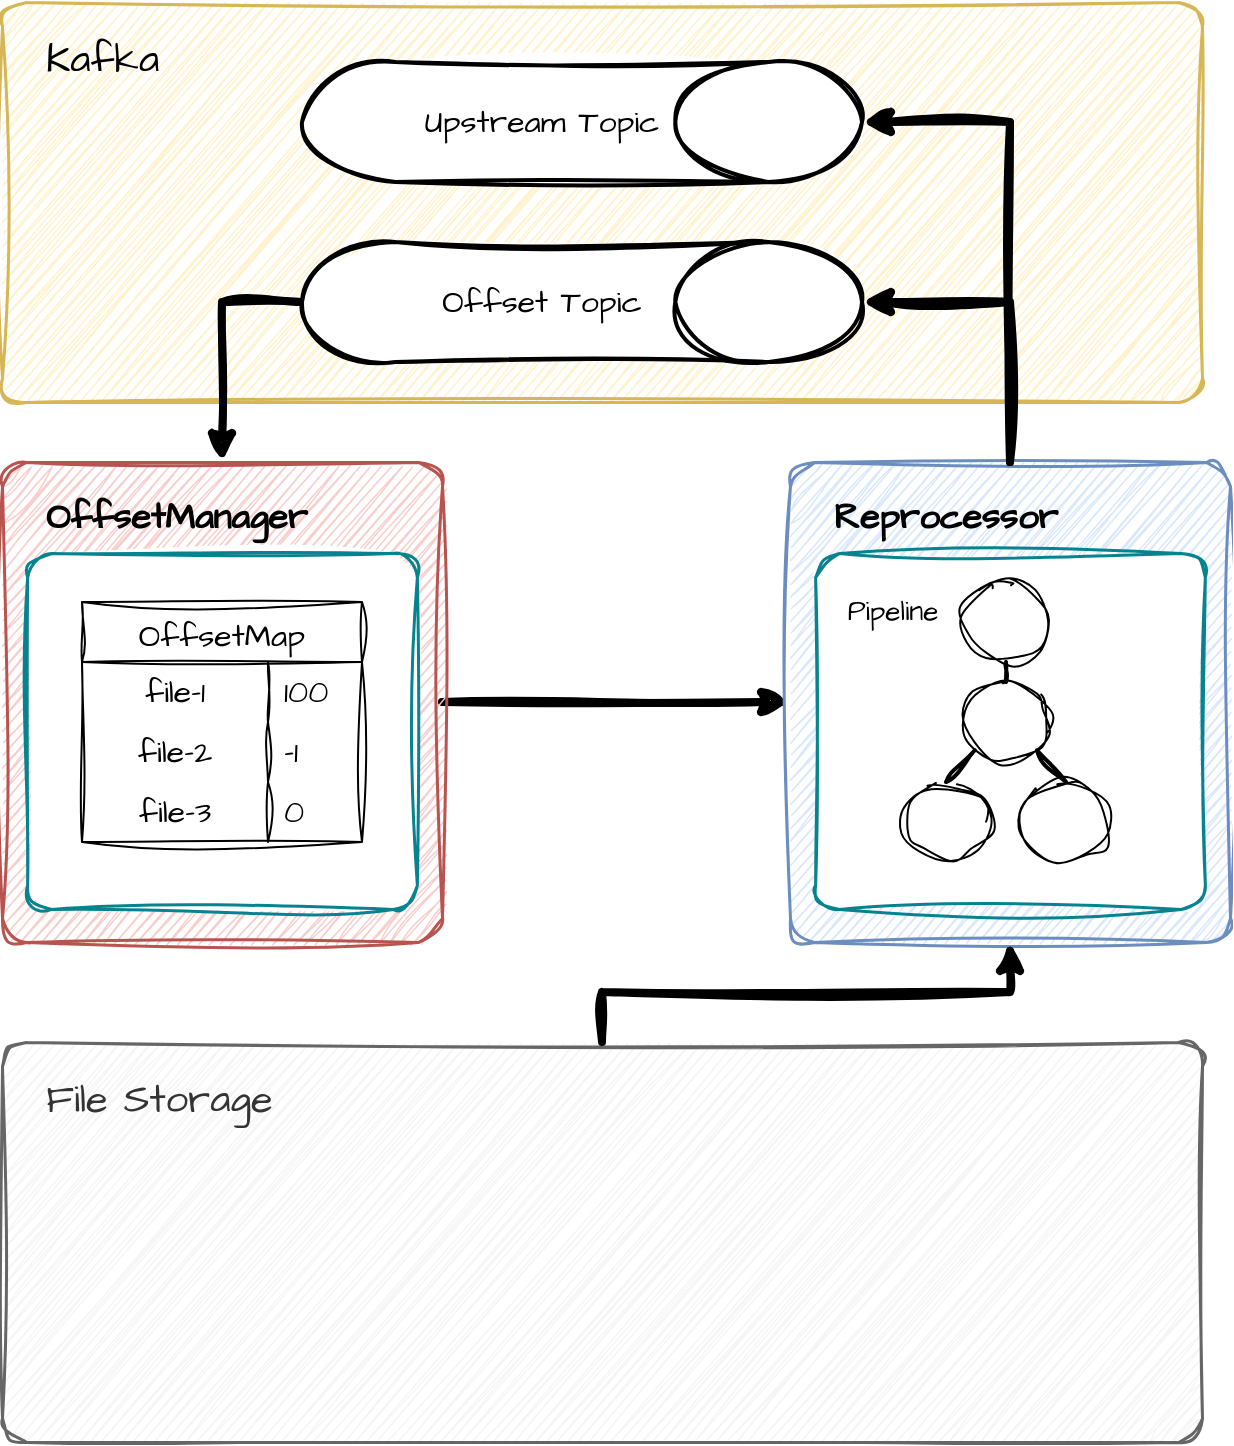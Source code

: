 <mxfile version="26.0.9" pages="5">
  <diagram name="Architecture" id="kq0j_Lefxn60xgU4jNix">
    <mxGraphModel dx="2074" dy="1208" grid="1" gridSize="10" guides="1" tooltips="1" connect="1" arrows="1" fold="1" page="1" pageScale="1" pageWidth="827" pageHeight="1169" math="0" shadow="0">
      <root>
        <mxCell id="KNyQbIaJBrP30gAhAcAL-0" />
        <mxCell id="KNyQbIaJBrP30gAhAcAL-1" parent="KNyQbIaJBrP30gAhAcAL-0" />
        <mxCell id="wxqP8cZICfD2D72dRVtY-3" style="rounded=0;sketch=1;hachureGap=4;jiggle=2;curveFitting=1;orthogonalLoop=1;jettySize=auto;html=1;entryX=0;entryY=0.5;entryDx=0;entryDy=0;fontFamily=Architects Daughter;fontSource=https%3A%2F%2Ffonts.googleapis.com%2Fcss%3Ffamily%3DArchitects%2BDaughter;strokeWidth=4;exitX=1;exitY=0.5;exitDx=0;exitDy=0;" parent="KNyQbIaJBrP30gAhAcAL-1" source="nq-h1lEaWhY9Cy4sx3JM-2" target="nq-h1lEaWhY9Cy4sx3JM-4" edge="1">
          <mxGeometry relative="1" as="geometry">
            <mxPoint x="310" y="420" as="sourcePoint" />
          </mxGeometry>
        </mxCell>
        <mxCell id="nq-h1lEaWhY9Cy4sx3JM-2" value="&lt;font style=&quot;font-size: 18px;&quot;&gt;OffsetManager&lt;/font&gt;" style="rounded=1;whiteSpace=wrap;html=1;strokeColor=#b85450;fillColor=#f8cecc;arcSize=24;absoluteArcSize=1;imageWidth=64;imageHeight=64;strokeWidth=1.5;verticalAlign=top;align=left;fontSize=16;fontStyle=1;spacingTop=10;spacingLeft=20;sketch=1;hachureGap=4;jiggle=2;curveFitting=1;fontFamily=Architects Daughter;fontSource=https%3A%2F%2Ffonts.googleapis.com%2Fcss%3Ffamily%3DArchitects%2BDaughter;" parent="KNyQbIaJBrP30gAhAcAL-1" vertex="1">
          <mxGeometry x="30" y="310" width="220" height="240" as="geometry" />
        </mxCell>
        <mxCell id="nq-h1lEaWhY9Cy4sx3JM-3" value="" style="rounded=1;whiteSpace=wrap;html=1;strokeColor=#07838F;fillColor=#ffffff;arcSize=24;absoluteArcSize=1;imageWidth=64;imageHeight=64;strokeWidth=1.5;part=1;sketch=1;hachureGap=4;jiggle=2;curveFitting=1;fontFamily=Architects Daughter;fontSource=https%3A%2F%2Ffonts.googleapis.com%2Fcss%3Ffamily%3DArchitects%2BDaughter;" parent="nq-h1lEaWhY9Cy4sx3JM-2" vertex="1">
          <mxGeometry x="12.571" y="45.517" width="194.857" height="177.931" as="geometry" />
        </mxCell>
        <mxCell id="pVoPXvnEKHCVItvDHUDO-35" value="OffsetMap" style="shape=table;startSize=30;container=1;collapsible=0;childLayout=tableLayout;fixedRows=1;rowLines=0;fontStyle=0;strokeColor=default;fontSize=16;sketch=1;hachureGap=4;jiggle=2;curveFitting=1;fontFamily=Architects Daughter;fontSource=https%3A%2F%2Ffonts.googleapis.com%2Fcss%3Ffamily%3DArchitects%2BDaughter;fontColor=default;labelBackgroundColor=default;" parent="nq-h1lEaWhY9Cy4sx3JM-2" vertex="1">
          <mxGeometry x="40" y="70" width="140" height="120" as="geometry" />
        </mxCell>
        <mxCell id="pVoPXvnEKHCVItvDHUDO-36" value="" style="shape=tableRow;horizontal=0;startSize=0;swimlaneHead=0;swimlaneBody=0;top=0;left=0;bottom=0;right=0;collapsible=0;dropTarget=0;fillColor=none;points=[[0,0.5],[1,0.5]];portConstraint=eastwest;strokeColor=inherit;fontSize=16;sketch=1;hachureGap=4;jiggle=2;curveFitting=1;fontFamily=Architects Daughter;fontSource=https%3A%2F%2Ffonts.googleapis.com%2Fcss%3Ffamily%3DArchitects%2BDaughter;fontColor=default;labelBackgroundColor=default;" parent="pVoPXvnEKHCVItvDHUDO-35" vertex="1">
          <mxGeometry y="30" width="140" height="30" as="geometry" />
        </mxCell>
        <mxCell id="pVoPXvnEKHCVItvDHUDO-37" value="file-1" style="shape=partialRectangle;html=1;whiteSpace=wrap;connectable=0;fillColor=none;top=0;left=0;bottom=0;right=0;overflow=hidden;pointerEvents=1;strokeColor=inherit;fontSize=16;sketch=1;hachureGap=4;jiggle=2;curveFitting=1;fontFamily=Architects Daughter;fontSource=https%3A%2F%2Ffonts.googleapis.com%2Fcss%3Ffamily%3DArchitects%2BDaughter;fontColor=default;labelBackgroundColor=default;" parent="pVoPXvnEKHCVItvDHUDO-36" vertex="1">
          <mxGeometry width="93" height="30" as="geometry">
            <mxRectangle width="93" height="30" as="alternateBounds" />
          </mxGeometry>
        </mxCell>
        <mxCell id="pVoPXvnEKHCVItvDHUDO-38" value="100" style="shape=partialRectangle;html=1;whiteSpace=wrap;connectable=0;fillColor=none;top=0;left=0;bottom=0;right=0;align=left;spacingLeft=6;overflow=hidden;strokeColor=inherit;fontSize=16;sketch=1;hachureGap=4;jiggle=2;curveFitting=1;fontFamily=Architects Daughter;fontSource=https%3A%2F%2Ffonts.googleapis.com%2Fcss%3Ffamily%3DArchitects%2BDaughter;fontColor=default;labelBackgroundColor=default;" parent="pVoPXvnEKHCVItvDHUDO-36" vertex="1">
          <mxGeometry x="93" width="47" height="30" as="geometry">
            <mxRectangle width="47" height="30" as="alternateBounds" />
          </mxGeometry>
        </mxCell>
        <mxCell id="pVoPXvnEKHCVItvDHUDO-39" value="" style="shape=tableRow;horizontal=0;startSize=0;swimlaneHead=0;swimlaneBody=0;top=0;left=0;bottom=0;right=0;collapsible=0;dropTarget=0;fillColor=none;points=[[0,0.5],[1,0.5]];portConstraint=eastwest;strokeColor=inherit;fontSize=16;sketch=1;hachureGap=4;jiggle=2;curveFitting=1;fontFamily=Architects Daughter;fontSource=https%3A%2F%2Ffonts.googleapis.com%2Fcss%3Ffamily%3DArchitects%2BDaughter;fontColor=default;labelBackgroundColor=default;" parent="pVoPXvnEKHCVItvDHUDO-35" vertex="1">
          <mxGeometry y="60" width="140" height="30" as="geometry" />
        </mxCell>
        <mxCell id="pVoPXvnEKHCVItvDHUDO-40" value="file-2" style="shape=partialRectangle;html=1;whiteSpace=wrap;connectable=0;fillColor=none;top=0;left=0;bottom=0;right=0;overflow=hidden;strokeColor=inherit;fontSize=16;sketch=1;hachureGap=4;jiggle=2;curveFitting=1;fontFamily=Architects Daughter;fontSource=https%3A%2F%2Ffonts.googleapis.com%2Fcss%3Ffamily%3DArchitects%2BDaughter;fontColor=default;labelBackgroundColor=default;" parent="pVoPXvnEKHCVItvDHUDO-39" vertex="1">
          <mxGeometry width="93" height="30" as="geometry">
            <mxRectangle width="93" height="30" as="alternateBounds" />
          </mxGeometry>
        </mxCell>
        <mxCell id="pVoPXvnEKHCVItvDHUDO-41" value="-1" style="shape=partialRectangle;html=1;whiteSpace=wrap;connectable=0;fillColor=none;top=0;left=0;bottom=0;right=0;align=left;spacingLeft=6;overflow=hidden;strokeColor=inherit;fontSize=16;sketch=1;hachureGap=4;jiggle=2;curveFitting=1;fontFamily=Architects Daughter;fontSource=https%3A%2F%2Ffonts.googleapis.com%2Fcss%3Ffamily%3DArchitects%2BDaughter;fontColor=default;labelBackgroundColor=default;" parent="pVoPXvnEKHCVItvDHUDO-39" vertex="1">
          <mxGeometry x="93" width="47" height="30" as="geometry">
            <mxRectangle width="47" height="30" as="alternateBounds" />
          </mxGeometry>
        </mxCell>
        <mxCell id="pVoPXvnEKHCVItvDHUDO-42" value="" style="shape=tableRow;horizontal=0;startSize=0;swimlaneHead=0;swimlaneBody=0;top=0;left=0;bottom=0;right=0;collapsible=0;dropTarget=0;fillColor=none;points=[[0,0.5],[1,0.5]];portConstraint=eastwest;strokeColor=inherit;fontSize=16;sketch=1;hachureGap=4;jiggle=2;curveFitting=1;fontFamily=Architects Daughter;fontSource=https%3A%2F%2Ffonts.googleapis.com%2Fcss%3Ffamily%3DArchitects%2BDaughter;fontColor=default;labelBackgroundColor=default;" parent="pVoPXvnEKHCVItvDHUDO-35" vertex="1">
          <mxGeometry y="90" width="140" height="30" as="geometry" />
        </mxCell>
        <mxCell id="pVoPXvnEKHCVItvDHUDO-43" value="file-3" style="shape=partialRectangle;html=1;whiteSpace=wrap;connectable=0;fillColor=none;top=0;left=0;bottom=0;right=0;overflow=hidden;strokeColor=inherit;fontSize=16;sketch=1;hachureGap=4;jiggle=2;curveFitting=1;fontFamily=Architects Daughter;fontSource=https%3A%2F%2Ffonts.googleapis.com%2Fcss%3Ffamily%3DArchitects%2BDaughter;fontColor=default;labelBackgroundColor=default;" parent="pVoPXvnEKHCVItvDHUDO-42" vertex="1">
          <mxGeometry width="93" height="30" as="geometry">
            <mxRectangle width="93" height="30" as="alternateBounds" />
          </mxGeometry>
        </mxCell>
        <mxCell id="pVoPXvnEKHCVItvDHUDO-44" value="0" style="shape=partialRectangle;html=1;whiteSpace=wrap;connectable=0;fillColor=none;top=0;left=0;bottom=0;right=0;align=left;spacingLeft=6;overflow=hidden;strokeColor=inherit;fontSize=16;sketch=1;hachureGap=4;jiggle=2;curveFitting=1;fontFamily=Architects Daughter;fontSource=https%3A%2F%2Ffonts.googleapis.com%2Fcss%3Ffamily%3DArchitects%2BDaughter;fontColor=default;labelBackgroundColor=default;" parent="pVoPXvnEKHCVItvDHUDO-42" vertex="1">
          <mxGeometry x="93" width="47" height="30" as="geometry">
            <mxRectangle width="47" height="30" as="alternateBounds" />
          </mxGeometry>
        </mxCell>
        <mxCell id="nq-h1lEaWhY9Cy4sx3JM-4" value="&lt;span style=&quot;font-size: 18px;&quot;&gt;Reprocessor&lt;/span&gt;" style="rounded=1;whiteSpace=wrap;html=1;strokeColor=#6c8ebf;fillColor=#dae8fc;arcSize=24;absoluteArcSize=1;imageWidth=64;imageHeight=64;strokeWidth=1.5;verticalAlign=top;align=left;fontSize=16;fontStyle=1;spacingTop=10;spacingLeft=20;sketch=1;hachureGap=4;jiggle=2;curveFitting=1;fontFamily=Architects Daughter;fontSource=https%3A%2F%2Ffonts.googleapis.com%2Fcss%3Ffamily%3DArchitects%2BDaughter;" parent="KNyQbIaJBrP30gAhAcAL-1" vertex="1">
          <mxGeometry x="424" y="310" width="220" height="240" as="geometry" />
        </mxCell>
        <mxCell id="nq-h1lEaWhY9Cy4sx3JM-5" value="" style="rounded=1;whiteSpace=wrap;html=1;strokeColor=#07838F;fillColor=#ffffff;arcSize=24;absoluteArcSize=1;imageWidth=64;imageHeight=64;strokeWidth=1.5;part=1;sketch=1;hachureGap=4;jiggle=2;curveFitting=1;fontFamily=Architects Daughter;fontSource=https%3A%2F%2Ffonts.googleapis.com%2Fcss%3Ffamily%3DArchitects%2BDaughter;" parent="nq-h1lEaWhY9Cy4sx3JM-4" vertex="1">
          <mxGeometry x="12.571" y="45.517" width="194.857" height="177.931" as="geometry" />
        </mxCell>
        <mxCell id="pVoPXvnEKHCVItvDHUDO-13" value="" style="ellipse;whiteSpace=wrap;html=1;sketch=1;hachureGap=4;jiggle=2;curveFitting=1;fontFamily=Architects Daughter;fontSource=https%3A%2F%2Ffonts.googleapis.com%2Fcss%3Ffamily%3DArchitects%2BDaughter;fontSize=11;fontColor=default;labelBackgroundColor=default;" parent="nq-h1lEaWhY9Cy4sx3JM-4" vertex="1">
          <mxGeometry x="86" y="60" width="44" height="40" as="geometry" />
        </mxCell>
        <mxCell id="pVoPXvnEKHCVItvDHUDO-14" value="" style="ellipse;whiteSpace=wrap;html=1;sketch=1;hachureGap=4;jiggle=2;curveFitting=1;fontFamily=Architects Daughter;fontSource=https%3A%2F%2Ffonts.googleapis.com%2Fcss%3Ffamily%3DArchitects%2BDaughter;fontSize=11;fontColor=default;labelBackgroundColor=default;" parent="nq-h1lEaWhY9Cy4sx3JM-4" vertex="1">
          <mxGeometry x="86" y="110" width="44" height="40" as="geometry" />
        </mxCell>
        <mxCell id="pVoPXvnEKHCVItvDHUDO-15" value="" style="ellipse;whiteSpace=wrap;html=1;sketch=1;hachureGap=4;jiggle=2;curveFitting=1;fontFamily=Architects Daughter;fontSource=https%3A%2F%2Ffonts.googleapis.com%2Fcss%3Ffamily%3DArchitects%2BDaughter;fontSize=11;fontColor=default;labelBackgroundColor=default;" parent="nq-h1lEaWhY9Cy4sx3JM-4" vertex="1">
          <mxGeometry x="56" y="160" width="44" height="40" as="geometry" />
        </mxCell>
        <mxCell id="pVoPXvnEKHCVItvDHUDO-16" value="" style="ellipse;whiteSpace=wrap;html=1;sketch=1;hachureGap=4;jiggle=2;curveFitting=1;fontFamily=Architects Daughter;fontSource=https%3A%2F%2Ffonts.googleapis.com%2Fcss%3Ffamily%3DArchitects%2BDaughter;fontSize=11;fontColor=default;labelBackgroundColor=default;" parent="nq-h1lEaWhY9Cy4sx3JM-4" vertex="1">
          <mxGeometry x="116" y="160" width="44" height="40" as="geometry" />
        </mxCell>
        <mxCell id="pVoPXvnEKHCVItvDHUDO-17" value="" style="endArrow=none;html=1;rounded=0;sketch=1;hachureGap=4;jiggle=2;curveFitting=1;strokeColor=default;strokeWidth=2;align=center;verticalAlign=middle;fontFamily=Architects Daughter;fontSource=https%3A%2F%2Ffonts.googleapis.com%2Fcss%3Ffamily%3DArchitects%2BDaughter;fontSize=11;fontColor=default;labelBackgroundColor=default;entryX=0.5;entryY=1;entryDx=0;entryDy=0;" parent="nq-h1lEaWhY9Cy4sx3JM-4" source="pVoPXvnEKHCVItvDHUDO-14" target="pVoPXvnEKHCVItvDHUDO-13" edge="1">
          <mxGeometry width="50" height="50" relative="1" as="geometry">
            <mxPoint x="-94" y="140" as="sourcePoint" />
            <mxPoint x="-44" y="90" as="targetPoint" />
          </mxGeometry>
        </mxCell>
        <mxCell id="pVoPXvnEKHCVItvDHUDO-18" value="" style="endArrow=none;html=1;rounded=0;sketch=1;hachureGap=4;jiggle=2;curveFitting=1;strokeColor=default;strokeWidth=2;align=center;verticalAlign=middle;fontFamily=Architects Daughter;fontSource=https%3A%2F%2Ffonts.googleapis.com%2Fcss%3Ffamily%3DArchitects%2BDaughter;fontSize=11;fontColor=default;labelBackgroundColor=default;entryX=0;entryY=1;entryDx=0;entryDy=0;exitX=0.5;exitY=0;exitDx=0;exitDy=0;" parent="nq-h1lEaWhY9Cy4sx3JM-4" source="pVoPXvnEKHCVItvDHUDO-15" target="pVoPXvnEKHCVItvDHUDO-14" edge="1">
          <mxGeometry width="50" height="50" relative="1" as="geometry">
            <mxPoint x="118" y="120" as="sourcePoint" />
            <mxPoint x="118" y="110" as="targetPoint" />
          </mxGeometry>
        </mxCell>
        <mxCell id="pVoPXvnEKHCVItvDHUDO-19" value="" style="endArrow=none;html=1;rounded=0;sketch=1;hachureGap=4;jiggle=2;curveFitting=1;strokeColor=default;strokeWidth=2;align=center;verticalAlign=middle;fontFamily=Architects Daughter;fontSource=https%3A%2F%2Ffonts.googleapis.com%2Fcss%3Ffamily%3DArchitects%2BDaughter;fontSize=11;fontColor=default;labelBackgroundColor=default;entryX=1;entryY=1;entryDx=0;entryDy=0;exitX=0.5;exitY=0;exitDx=0;exitDy=0;" parent="nq-h1lEaWhY9Cy4sx3JM-4" source="pVoPXvnEKHCVItvDHUDO-16" target="pVoPXvnEKHCVItvDHUDO-14" edge="1">
          <mxGeometry width="50" height="50" relative="1" as="geometry">
            <mxPoint x="104" y="176" as="sourcePoint" />
            <mxPoint x="118" y="160" as="targetPoint" />
          </mxGeometry>
        </mxCell>
        <mxCell id="pVoPXvnEKHCVItvDHUDO-20" value="&lt;font&gt;Pipeline&lt;/font&gt;" style="text;html=1;align=center;verticalAlign=middle;resizable=0;points=[];autosize=1;strokeColor=none;fillColor=none;fontFamily=Architects Daughter;fontSource=https%3A%2F%2Ffonts.googleapis.com%2Fcss%3Ffamily%3DArchitects%2BDaughter;fontSize=14;fontColor=default;labelBackgroundColor=default;" parent="nq-h1lEaWhY9Cy4sx3JM-4" vertex="1">
          <mxGeometry x="16" y="60" width="70" height="30" as="geometry" />
        </mxCell>
        <mxCell id="z72OD_9aJP0VABjKGj_u-0" value="&lt;span style=&quot;font-weight: normal;&quot;&gt;&lt;font style=&quot;font-size: 20px;&quot;&gt;Kafka&lt;/font&gt;&lt;/span&gt;" style="rounded=1;whiteSpace=wrap;html=1;strokeColor=#d6b656;fillColor=#fff2cc;arcSize=24;absoluteArcSize=1;imageWidth=64;imageHeight=64;strokeWidth=1.5;verticalAlign=top;align=left;fontSize=16;fontStyle=1;spacingTop=10;spacingLeft=20;sketch=1;hachureGap=4;jiggle=2;curveFitting=1;fontFamily=Architects Daughter;fontSource=https%3A%2F%2Ffonts.googleapis.com%2Fcss%3Ffamily%3DArchitects%2BDaughter;" parent="KNyQbIaJBrP30gAhAcAL-1" vertex="1">
          <mxGeometry x="30" y="80" width="600" height="200" as="geometry" />
        </mxCell>
        <mxCell id="wxqP8cZICfD2D72dRVtY-2" style="edgeStyle=orthogonalEdgeStyle;rounded=0;sketch=1;hachureGap=4;jiggle=2;curveFitting=1;orthogonalLoop=1;jettySize=auto;html=1;exitX=0.5;exitY=1;exitDx=0;exitDy=0;exitPerimeter=0;fontFamily=Architects Daughter;fontSource=https%3A%2F%2Ffonts.googleapis.com%2Fcss%3Ffamily%3DArchitects%2BDaughter;strokeWidth=4;" parent="KNyQbIaJBrP30gAhAcAL-1" source="wxqP8cZICfD2D72dRVtY-0" target="nq-h1lEaWhY9Cy4sx3JM-2" edge="1">
          <mxGeometry relative="1" as="geometry" />
        </mxCell>
        <mxCell id="wxqP8cZICfD2D72dRVtY-0" value="&lt;font style=&quot;font-size: 16px;&quot;&gt;Offset Topic&lt;/font&gt;" style="strokeWidth=2;html=1;shape=mxgraph.flowchart.database;whiteSpace=wrap;sketch=1;hachureGap=4;jiggle=2;curveFitting=1;fontFamily=Architects Daughter;fontSource=https%3A%2F%2Ffonts.googleapis.com%2Fcss%3Ffamily%3DArchitects%2BDaughter;rotation=90;horizontal=0;spacingRight=40;" parent="KNyQbIaJBrP30gAhAcAL-1" vertex="1">
          <mxGeometry x="290" y="90" width="60" height="280" as="geometry" />
        </mxCell>
        <mxCell id="wxqP8cZICfD2D72dRVtY-1" value="&lt;font style=&quot;font-size: 16px;&quot;&gt;Upstream Topic&lt;/font&gt;" style="strokeWidth=2;html=1;shape=mxgraph.flowchart.database;whiteSpace=wrap;sketch=1;hachureGap=4;jiggle=2;curveFitting=1;fontFamily=Architects Daughter;fontSource=https%3A%2F%2Ffonts.googleapis.com%2Fcss%3Ffamily%3DArchitects%2BDaughter;rotation=90;horizontal=0;spacingRight=40;" parent="KNyQbIaJBrP30gAhAcAL-1" vertex="1">
          <mxGeometry x="290" width="60" height="280" as="geometry" />
        </mxCell>
        <mxCell id="wxqP8cZICfD2D72dRVtY-6" style="edgeStyle=orthogonalEdgeStyle;shape=connector;rounded=0;sketch=1;hachureGap=4;jiggle=2;curveFitting=1;orthogonalLoop=1;jettySize=auto;html=1;entryX=0.5;entryY=0;entryDx=0;entryDy=0;entryPerimeter=0;strokeColor=default;strokeWidth=4;align=center;verticalAlign=middle;fontFamily=Architects Daughter;fontSource=https%3A%2F%2Ffonts.googleapis.com%2Fcss%3Ffamily%3DArchitects%2BDaughter;fontSize=11;fontColor=default;labelBackgroundColor=default;endArrow=classic;" parent="KNyQbIaJBrP30gAhAcAL-1" source="nq-h1lEaWhY9Cy4sx3JM-4" target="wxqP8cZICfD2D72dRVtY-0" edge="1">
          <mxGeometry relative="1" as="geometry" />
        </mxCell>
        <mxCell id="wxqP8cZICfD2D72dRVtY-7" style="edgeStyle=orthogonalEdgeStyle;shape=connector;rounded=0;sketch=1;hachureGap=4;jiggle=2;curveFitting=1;orthogonalLoop=1;jettySize=auto;html=1;exitX=0.5;exitY=0;exitDx=0;exitDy=0;entryX=0.5;entryY=0;entryDx=0;entryDy=0;entryPerimeter=0;strokeColor=default;strokeWidth=4;align=center;verticalAlign=middle;fontFamily=Architects Daughter;fontSource=https%3A%2F%2Ffonts.googleapis.com%2Fcss%3Ffamily%3DArchitects%2BDaughter;fontSize=11;fontColor=default;labelBackgroundColor=default;endArrow=classic;" parent="KNyQbIaJBrP30gAhAcAL-1" source="nq-h1lEaWhY9Cy4sx3JM-4" target="wxqP8cZICfD2D72dRVtY-1" edge="1">
          <mxGeometry relative="1" as="geometry" />
        </mxCell>
        <mxCell id="pVoPXvnEKHCVItvDHUDO-11" value="&lt;span style=&quot;font-weight: normal;&quot;&gt;&lt;font style=&quot;font-size: 20px;&quot;&gt;File Storage&lt;/font&gt;&lt;/span&gt;" style="rounded=1;whiteSpace=wrap;html=1;strokeColor=#666666;fillColor=#f5f5f5;arcSize=24;absoluteArcSize=1;imageWidth=64;imageHeight=64;strokeWidth=1.5;verticalAlign=top;align=left;fontSize=16;fontStyle=1;spacingTop=10;spacingLeft=20;sketch=1;hachureGap=4;jiggle=2;curveFitting=1;fontFamily=Architects Daughter;fontSource=https%3A%2F%2Ffonts.googleapis.com%2Fcss%3Ffamily%3DArchitects%2BDaughter;fontColor=#333333;" parent="KNyQbIaJBrP30gAhAcAL-1" vertex="1">
          <mxGeometry x="30" y="600" width="600" height="200" as="geometry" />
        </mxCell>
        <mxCell id="pVoPXvnEKHCVItvDHUDO-12" style="edgeStyle=orthogonalEdgeStyle;shape=connector;rounded=0;sketch=1;hachureGap=4;jiggle=2;curveFitting=1;orthogonalLoop=1;jettySize=auto;html=1;entryX=0.5;entryY=1;entryDx=0;entryDy=0;strokeColor=default;strokeWidth=4;align=center;verticalAlign=middle;fontFamily=Architects Daughter;fontSource=https%3A%2F%2Ffonts.googleapis.com%2Fcss%3Ffamily%3DArchitects%2BDaughter;fontSize=11;fontColor=default;labelBackgroundColor=default;endArrow=classic;" parent="KNyQbIaJBrP30gAhAcAL-1" source="pVoPXvnEKHCVItvDHUDO-11" target="nq-h1lEaWhY9Cy4sx3JM-4" edge="1">
          <mxGeometry relative="1" as="geometry" />
        </mxCell>
      </root>
    </mxGraphModel>
  </diagram>
  <diagram id="8mocVvNLEwjQlnSwzWSM" name="Pipeline">
    <mxGraphModel dx="1026" dy="747" grid="1" gridSize="10" guides="1" tooltips="1" connect="1" arrows="1" fold="1" page="1" pageScale="1" pageWidth="827" pageHeight="1169" math="0" shadow="0">
      <root>
        <mxCell id="0" />
        <mxCell id="1" parent="0" />
        <mxCell id="uWwTSG6ktfnMm2x9o51m-1" value="" style="rounded=0;whiteSpace=wrap;html=1;sketch=1;hachureGap=4;jiggle=2;curveFitting=1;fontFamily=Architects Daughter;fontSource=https%3A%2F%2Ffonts.googleapis.com%2Fcss%3Ffamily%3DArchitects%2BDaughter;fillColor=#dae8fc;strokeColor=#6c8ebf;" parent="1" vertex="1">
          <mxGeometry x="160" y="110" width="420" height="510" as="geometry" />
        </mxCell>
        <mxCell id="5OGZ8TOEZ4ISo7_Y0Ipv-5" style="rounded=0;sketch=1;hachureGap=4;jiggle=2;curveFitting=1;orthogonalLoop=1;jettySize=auto;html=1;exitX=0.5;exitY=1;exitDx=0;exitDy=0;fontFamily=Architects Daughter;fontSource=https%3A%2F%2Ffonts.googleapis.com%2Fcss%3Ffamily%3DArchitects%2BDaughter;entryX=0.5;entryY=0;entryDx=0;entryDy=0;" parent="1" source="5OGZ8TOEZ4ISo7_Y0Ipv-1" target="viBzZ-B53qdXmxcCXCbC-1" edge="1">
          <mxGeometry relative="1" as="geometry" />
        </mxCell>
        <mxCell id="5OGZ8TOEZ4ISo7_Y0Ipv-1" value="Reader" style="ellipse;whiteSpace=wrap;html=1;aspect=fixed;sketch=1;hachureGap=4;jiggle=2;curveFitting=1;fontFamily=Architects Daughter;fontSource=https%3A%2F%2Ffonts.googleapis.com%2Fcss%3Ffamily%3DArchitects%2BDaughter;" parent="1" vertex="1">
          <mxGeometry x="320" y="140" width="80" height="80" as="geometry" />
        </mxCell>
        <mxCell id="5OGZ8TOEZ4ISo7_Y0Ipv-6" style="edgeStyle=none;shape=connector;rounded=0;sketch=1;hachureGap=4;jiggle=2;curveFitting=1;orthogonalLoop=1;jettySize=auto;html=1;strokeColor=default;align=center;verticalAlign=middle;fontFamily=Architects Daughter;fontSource=https%3A%2F%2Ffonts.googleapis.com%2Fcss%3Ffamily%3DArchitects%2BDaughter;fontSize=11;fontColor=default;labelBackgroundColor=default;endArrow=classic;" parent="1" source="5OGZ8TOEZ4ISo7_Y0Ipv-2" target="5OGZ8TOEZ4ISo7_Y0Ipv-3" edge="1">
          <mxGeometry relative="1" as="geometry" />
        </mxCell>
        <mxCell id="5OGZ8TOEZ4ISo7_Y0Ipv-2" value="Processor" style="ellipse;whiteSpace=wrap;html=1;aspect=fixed;sketch=1;hachureGap=4;jiggle=2;curveFitting=1;fontFamily=Architects Daughter;fontSource=https%3A%2F%2Ffonts.googleapis.com%2Fcss%3Ffamily%3DArchitects%2BDaughter;" parent="1" vertex="1">
          <mxGeometry x="320" y="400" width="80" height="80" as="geometry" />
        </mxCell>
        <mxCell id="5OGZ8TOEZ4ISo7_Y0Ipv-7" style="edgeStyle=orthogonalEdgeStyle;shape=connector;rounded=0;sketch=1;hachureGap=4;jiggle=2;curveFitting=1;orthogonalLoop=1;jettySize=auto;html=1;exitX=0.5;exitY=1;exitDx=0;exitDy=0;entryX=0.592;entryY=-0.017;entryDx=0;entryDy=0;strokeColor=default;align=center;verticalAlign=middle;fontFamily=Architects Daughter;fontSource=https%3A%2F%2Ffonts.googleapis.com%2Fcss%3Ffamily%3DArchitects%2BDaughter;fontSize=11;fontColor=default;labelBackgroundColor=default;endArrow=classic;entryPerimeter=0;" parent="1" source="5OGZ8TOEZ4ISo7_Y0Ipv-3" target="7GpZUAwKVwqj07Rl_q-q-4" edge="1">
          <mxGeometry relative="1" as="geometry" />
        </mxCell>
        <mxCell id="5OGZ8TOEZ4ISo7_Y0Ipv-3" value="Processor" style="ellipse;whiteSpace=wrap;html=1;aspect=fixed;sketch=1;hachureGap=4;jiggle=2;curveFitting=1;fontFamily=Architects Daughter;fontSource=https%3A%2F%2Ffonts.googleapis.com%2Fcss%3Ffamily%3DArchitects%2BDaughter;" parent="1" vertex="1">
          <mxGeometry x="320" y="530" width="80" height="80" as="geometry" />
        </mxCell>
        <mxCell id="5OGZ8TOEZ4ISo7_Y0Ipv-4" value="Producer" style="ellipse;whiteSpace=wrap;html=1;aspect=fixed;sketch=1;hachureGap=4;jiggle=2;curveFitting=1;fontFamily=Architects Daughter;fontSource=https%3A%2F%2Ffonts.googleapis.com%2Fcss%3Ffamily%3DArchitects%2BDaughter;" parent="1" vertex="1">
          <mxGeometry x="375" y="670" width="80" height="80" as="geometry" />
        </mxCell>
        <mxCell id="5OGZ8TOEZ4ISo7_Y0Ipv-8" value="Chain Of Responsibility" style="text;html=1;align=center;verticalAlign=middle;resizable=0;points=[];autosize=1;strokeColor=none;fillColor=none;fontFamily=Architects Daughter;fontSource=https%3A%2F%2Ffonts.googleapis.com%2Fcss%3Ffamily%3DArchitects%2BDaughter;fontSize=11;fontColor=default;labelBackgroundColor=default;" parent="1" vertex="1">
          <mxGeometry x="180" y="490" width="140" height="30" as="geometry" />
        </mxCell>
        <mxCell id="5OGZ8TOEZ4ISo7_Y0Ipv-11" value="Log" style="shape=parallelogram;html=1;strokeWidth=2;perimeter=parallelogramPerimeter;whiteSpace=wrap;rounded=1;arcSize=12;size=0.23;sketch=1;hachureGap=4;jiggle=2;curveFitting=1;fontFamily=Architects Daughter;fontSource=https%3A%2F%2Ffonts.googleapis.com%2Fcss%3Ffamily%3DArchitects%2BDaughter;fontSize=11;fontColor=default;labelBackgroundColor=default;" parent="1" vertex="1">
          <mxGeometry x="325" y="490" width="70" height="20" as="geometry" />
        </mxCell>
        <mxCell id="5OGZ8TOEZ4ISo7_Y0Ipv-12" value="Log" style="shape=parallelogram;html=1;strokeWidth=2;perimeter=parallelogramPerimeter;whiteSpace=wrap;rounded=1;arcSize=12;size=0.23;sketch=1;hachureGap=4;jiggle=2;curveFitting=1;fontFamily=Architects Daughter;fontSource=https%3A%2F%2Ffonts.googleapis.com%2Fcss%3Ffamily%3DArchitects%2BDaughter;fontSize=11;fontColor=default;labelBackgroundColor=default;" parent="1" vertex="1">
          <mxGeometry x="260" y="640" width="70" height="20" as="geometry" />
        </mxCell>
        <mxCell id="5OGZ8TOEZ4ISo7_Y0Ipv-17" value="Kafka" style="strokeWidth=2;html=1;shape=mxgraph.flowchart.database;whiteSpace=wrap;sketch=1;hachureGap=4;jiggle=2;curveFitting=1;fontFamily=Architects Daughter;fontSource=https%3A%2F%2Ffonts.googleapis.com%2Fcss%3Ffamily%3DArchitects%2BDaughter;fontSize=11;fontColor=default;labelBackgroundColor=default;rotation=-90;textDirection=vertical-lr;" parent="1" vertex="1">
          <mxGeometry x="480" y="780" width="60" height="130" as="geometry" />
        </mxCell>
        <mxCell id="5OGZ8TOEZ4ISo7_Y0Ipv-18" style="edgeStyle=orthogonalEdgeStyle;shape=connector;rounded=0;sketch=1;hachureGap=4;jiggle=2;curveFitting=1;orthogonalLoop=1;jettySize=auto;html=1;exitX=0.454;exitY=1.013;exitDx=0;exitDy=0;entryX=0.5;entryY=0;entryDx=0;entryDy=0;strokeColor=default;align=center;verticalAlign=middle;fontFamily=Architects Daughter;fontSource=https%3A%2F%2Ffonts.googleapis.com%2Fcss%3Ffamily%3DArchitects%2BDaughter;fontSize=11;fontColor=default;labelBackgroundColor=default;endArrow=classic;exitPerimeter=0;entryPerimeter=0;curved=1;" parent="1" source="5OGZ8TOEZ4ISo7_Y0Ipv-4" target="5OGZ8TOEZ4ISo7_Y0Ipv-17" edge="1">
          <mxGeometry relative="1" as="geometry">
            <mxPoint x="425" y="620" as="sourcePoint" />
            <mxPoint x="425" y="680" as="targetPoint" />
          </mxGeometry>
        </mxCell>
        <mxCell id="7GpZUAwKVwqj07Rl_q-q-2" value="" style="group" parent="1" vertex="1" connectable="0">
          <mxGeometry x="363" y="770" width="90" height="40" as="geometry" />
        </mxCell>
        <mxCell id="5OGZ8TOEZ4ISo7_Y0Ipv-13" value="Log" style="shape=parallelogram;html=1;strokeWidth=2;perimeter=parallelogramPerimeter;whiteSpace=wrap;rounded=1;arcSize=12;size=0.23;sketch=1;hachureGap=4;jiggle=2;curveFitting=1;fontFamily=Architects Daughter;fontSource=https%3A%2F%2Ffonts.googleapis.com%2Fcss%3Ffamily%3DArchitects%2BDaughter;fontSize=11;fontColor=default;labelBackgroundColor=default;" parent="7GpZUAwKVwqj07Rl_q-q-2" vertex="1">
          <mxGeometry width="70" height="20" as="geometry" />
        </mxCell>
        <mxCell id="5OGZ8TOEZ4ISo7_Y0Ipv-14" value="Log" style="shape=parallelogram;html=1;strokeWidth=2;perimeter=parallelogramPerimeter;whiteSpace=wrap;rounded=1;arcSize=12;size=0.23;sketch=1;hachureGap=4;jiggle=2;curveFitting=1;fontFamily=Architects Daughter;fontSource=https%3A%2F%2Ffonts.googleapis.com%2Fcss%3Ffamily%3DArchitects%2BDaughter;fontSize=11;fontColor=default;labelBackgroundColor=default;" parent="7GpZUAwKVwqj07Rl_q-q-2" vertex="1">
          <mxGeometry x="10" y="10" width="70" height="20" as="geometry" />
        </mxCell>
        <mxCell id="5OGZ8TOEZ4ISo7_Y0Ipv-15" value="Log" style="shape=parallelogram;html=1;strokeWidth=2;perimeter=parallelogramPerimeter;whiteSpace=wrap;rounded=1;arcSize=12;size=0.23;sketch=1;hachureGap=4;jiggle=2;curveFitting=1;fontFamily=Architects Daughter;fontSource=https%3A%2F%2Ffonts.googleapis.com%2Fcss%3Ffamily%3DArchitects%2BDaughter;fontSize=11;fontColor=default;labelBackgroundColor=default;" parent="7GpZUAwKVwqj07Rl_q-q-2" vertex="1">
          <mxGeometry x="20" y="20" width="70" height="20" as="geometry" />
        </mxCell>
        <mxCell id="viBzZ-B53qdXmxcCXCbC-4" style="edgeStyle=orthogonalEdgeStyle;rounded=0;sketch=1;hachureGap=4;jiggle=2;curveFitting=1;orthogonalLoop=1;jettySize=auto;html=1;exitX=0.5;exitY=1;exitDx=0;exitDy=0;entryX=0.5;entryY=0;entryDx=0;entryDy=0;fontFamily=Architects Daughter;fontSource=https%3A%2F%2Ffonts.googleapis.com%2Fcss%3Ffamily%3DArchitects%2BDaughter;" parent="1" source="viBzZ-B53qdXmxcCXCbC-1" target="5OGZ8TOEZ4ISo7_Y0Ipv-2" edge="1">
          <mxGeometry relative="1" as="geometry" />
        </mxCell>
        <mxCell id="viBzZ-B53qdXmxcCXCbC-1" value="LogFactory" style="ellipse;whiteSpace=wrap;html=1;aspect=fixed;sketch=1;hachureGap=4;jiggle=2;curveFitting=1;fontFamily=Architects Daughter;fontSource=https%3A%2F%2Ffonts.googleapis.com%2Fcss%3Ffamily%3DArchitects%2BDaughter;" parent="1" vertex="1">
          <mxGeometry x="320" y="270" width="80" height="80" as="geometry" />
        </mxCell>
        <mxCell id="5OGZ8TOEZ4ISo7_Y0Ipv-10" value="Log" style="shape=parallelogram;html=1;strokeWidth=2;perimeter=parallelogramPerimeter;whiteSpace=wrap;rounded=1;arcSize=12;size=0.23;sketch=1;hachureGap=4;jiggle=2;curveFitting=1;fontFamily=Architects Daughter;fontSource=https%3A%2F%2Ffonts.googleapis.com%2Fcss%3Ffamily%3DArchitects%2BDaughter;fontSize=11;fontColor=default;labelBackgroundColor=default;" parent="1" vertex="1">
          <mxGeometry x="325" y="364" width="70" height="20" as="geometry" />
        </mxCell>
        <mxCell id="viBzZ-B53qdXmxcCXCbC-8" value="RawData" style="shape=parallelogram;html=1;strokeWidth=2;perimeter=parallelogramPerimeter;whiteSpace=wrap;rounded=1;arcSize=12;size=0.23;sketch=1;hachureGap=4;jiggle=2;curveFitting=1;fontFamily=Architects Daughter;fontSource=https%3A%2F%2Ffonts.googleapis.com%2Fcss%3Ffamily%3DArchitects%2BDaughter;fontSize=11;fontColor=default;labelBackgroundColor=default;" parent="1" vertex="1">
          <mxGeometry x="325" y="230" width="70" height="20" as="geometry" />
        </mxCell>
        <mxCell id="viBzZ-B53qdXmxcCXCbC-10" style="edgeStyle=orthogonalEdgeStyle;rounded=0;sketch=1;hachureGap=4;jiggle=2;curveFitting=1;orthogonalLoop=1;jettySize=auto;html=1;fontFamily=Architects Daughter;fontSource=https%3A%2F%2Ffonts.googleapis.com%2Fcss%3Ffamily%3DArchitects%2BDaughter;" parent="1" source="viBzZ-B53qdXmxcCXCbC-9" target="5OGZ8TOEZ4ISo7_Y0Ipv-1" edge="1">
          <mxGeometry relative="1" as="geometry" />
        </mxCell>
        <mxCell id="viBzZ-B53qdXmxcCXCbC-9" value="Source" style="strokeWidth=2;html=1;shape=mxgraph.flowchart.database;whiteSpace=wrap;sketch=1;hachureGap=4;jiggle=2;curveFitting=1;fontFamily=Architects Daughter;fontSource=https%3A%2F%2Ffonts.googleapis.com%2Fcss%3Ffamily%3DArchitects%2BDaughter;" parent="1" vertex="1">
          <mxGeometry x="190" y="150" width="60" height="60" as="geometry" />
        </mxCell>
        <mxCell id="viBzZ-B53qdXmxcCXCbC-11" value="" style="endArrow=none;dashed=1;html=1;dashPattern=1 3;strokeWidth=2;rounded=0;sketch=1;hachureGap=4;jiggle=2;curveFitting=1;fontFamily=Architects Daughter;fontSource=https%3A%2F%2Ffonts.googleapis.com%2Fcss%3Ffamily%3DArchitects%2BDaughter;" parent="1" edge="1">
          <mxGeometry width="50" height="50" relative="1" as="geometry">
            <mxPoint x="170" y="110" as="sourcePoint" />
            <mxPoint x="580" y="110" as="targetPoint" />
          </mxGeometry>
        </mxCell>
        <mxCell id="viBzZ-B53qdXmxcCXCbC-12" value="" style="endArrow=none;dashed=1;html=1;dashPattern=1 3;strokeWidth=2;rounded=0;sketch=1;hachureGap=4;jiggle=2;curveFitting=1;fontFamily=Architects Daughter;fontSource=https%3A%2F%2Ffonts.googleapis.com%2Fcss%3Ffamily%3DArchitects%2BDaughter;" parent="1" edge="1">
          <mxGeometry width="50" height="50" relative="1" as="geometry">
            <mxPoint x="160" y="620" as="sourcePoint" />
            <mxPoint x="580" y="620" as="targetPoint" />
          </mxGeometry>
        </mxCell>
        <mxCell id="viBzZ-B53qdXmxcCXCbC-13" value="" style="endArrow=none;dashed=1;html=1;dashPattern=1 3;strokeWidth=2;rounded=0;sketch=1;hachureGap=4;jiggle=2;curveFitting=1;fontFamily=Architects Daughter;fontSource=https%3A%2F%2Ffonts.googleapis.com%2Fcss%3Ffamily%3DArchitects%2BDaughter;" parent="1" edge="1">
          <mxGeometry width="50" height="50" relative="1" as="geometry">
            <mxPoint x="165" y="350" as="sourcePoint" />
            <mxPoint x="585" y="350" as="targetPoint" />
          </mxGeometry>
        </mxCell>
        <mxCell id="viBzZ-B53qdXmxcCXCbC-14" value="&lt;h1 style=&quot;margin-top: 0px;&quot;&gt;Extract&lt;/h1&gt;" style="text;html=1;whiteSpace=wrap;overflow=hidden;rounded=0;fontFamily=Architects Daughter;fontSource=https%3A%2F%2Ffonts.googleapis.com%2Fcss%3Ffamily%3DArchitects%2BDaughter;" parent="1" vertex="1">
          <mxGeometry x="160" y="110" width="100" height="40" as="geometry" />
        </mxCell>
        <mxCell id="viBzZ-B53qdXmxcCXCbC-15" value="&lt;h1 style=&quot;margin-top: 0px;&quot;&gt;Transform&lt;/h1&gt;" style="text;html=1;whiteSpace=wrap;overflow=hidden;rounded=0;fontFamily=Architects Daughter;fontSource=https%3A%2F%2Ffonts.googleapis.com%2Fcss%3Ffamily%3DArchitects%2BDaughter;" parent="1" vertex="1">
          <mxGeometry x="165" y="350" width="135" height="40" as="geometry" />
        </mxCell>
        <mxCell id="viBzZ-B53qdXmxcCXCbC-16" value="&lt;h1 style=&quot;margin-top: 0px;&quot;&gt;Load&lt;/h1&gt;" style="text;html=1;whiteSpace=wrap;overflow=hidden;rounded=0;fontFamily=Architects Daughter;fontSource=https%3A%2F%2Ffonts.googleapis.com%2Fcss%3Ffamily%3DArchitects%2BDaughter;" parent="1" vertex="1">
          <mxGeometry x="160" y="620" width="62.5" height="40" as="geometry" />
        </mxCell>
        <mxCell id="tBzboU6sfdLbkcxL1sSQ-3" style="rounded=0;sketch=1;hachureGap=4;jiggle=2;curveFitting=1;orthogonalLoop=1;jettySize=auto;html=1;exitX=1;exitY=0.5;exitDx=0;exitDy=0;fontFamily=Architects Daughter;fontSource=https%3A%2F%2Ffonts.googleapis.com%2Fcss%3Ffamily%3DArchitects%2BDaughter;entryX=0;entryY=0.5;entryDx=0;entryDy=0;" parent="1" source="7GpZUAwKVwqj07Rl_q-q-4" target="5OGZ8TOEZ4ISo7_Y0Ipv-4" edge="1">
          <mxGeometry relative="1" as="geometry" />
        </mxCell>
        <mxCell id="7GpZUAwKVwqj07Rl_q-q-4" value="Batcher" style="rounded=1;whiteSpace=wrap;html=1;sketch=1;hachureGap=4;jiggle=2;curveFitting=1;fontFamily=Architects Daughter;fontSource=https%3A%2F%2Ffonts.googleapis.com%2Fcss%3Ffamily%3DArchitects%2BDaughter;fontSize=11;fontColor=default;labelBackgroundColor=default;" parent="1" vertex="1">
          <mxGeometry x="165" y="680" width="120" height="60" as="geometry" />
        </mxCell>
        <mxCell id="7GpZUAwKVwqj07Rl_q-q-8" value="" style="group" parent="1" vertex="1" connectable="0">
          <mxGeometry x="188" y="744" width="90" height="40" as="geometry" />
        </mxCell>
        <mxCell id="7GpZUAwKVwqj07Rl_q-q-9" value="Log" style="shape=parallelogram;html=1;strokeWidth=2;perimeter=parallelogramPerimeter;whiteSpace=wrap;rounded=1;arcSize=12;size=0.23;sketch=1;hachureGap=4;jiggle=2;curveFitting=1;fontFamily=Architects Daughter;fontSource=https%3A%2F%2Ffonts.googleapis.com%2Fcss%3Ffamily%3DArchitects%2BDaughter;fontSize=11;fontColor=default;labelBackgroundColor=default;" parent="7GpZUAwKVwqj07Rl_q-q-8" vertex="1">
          <mxGeometry width="70" height="20" as="geometry" />
        </mxCell>
        <mxCell id="7GpZUAwKVwqj07Rl_q-q-10" value="Log" style="shape=parallelogram;html=1;strokeWidth=2;perimeter=parallelogramPerimeter;whiteSpace=wrap;rounded=1;arcSize=12;size=0.23;sketch=1;hachureGap=4;jiggle=2;curveFitting=1;fontFamily=Architects Daughter;fontSource=https%3A%2F%2Ffonts.googleapis.com%2Fcss%3Ffamily%3DArchitects%2BDaughter;fontSize=11;fontColor=default;labelBackgroundColor=default;" parent="7GpZUAwKVwqj07Rl_q-q-8" vertex="1">
          <mxGeometry x="10" y="10" width="70" height="20" as="geometry" />
        </mxCell>
        <mxCell id="7GpZUAwKVwqj07Rl_q-q-11" value="Log" style="shape=parallelogram;html=1;strokeWidth=2;perimeter=parallelogramPerimeter;whiteSpace=wrap;rounded=1;arcSize=12;size=0.23;sketch=1;hachureGap=4;jiggle=2;curveFitting=1;fontFamily=Architects Daughter;fontSource=https%3A%2F%2Ffonts.googleapis.com%2Fcss%3Ffamily%3DArchitects%2BDaughter;fontSize=11;fontColor=default;labelBackgroundColor=default;" parent="7GpZUAwKVwqj07Rl_q-q-8" vertex="1">
          <mxGeometry x="20" y="20" width="70" height="20" as="geometry" />
        </mxCell>
        <mxCell id="tBzboU6sfdLbkcxL1sSQ-1" value="&lt;font style=&quot;font-size: 19px;&quot;&gt;Pipeline&lt;/font&gt;" style="text;html=1;align=center;verticalAlign=middle;whiteSpace=wrap;rounded=0;fontFamily=Architects Daughter;fontSource=https%3A%2F%2Ffonts.googleapis.com%2Fcss%3Ffamily%3DArchitects%2BDaughter;fontStyle=1" parent="1" vertex="1">
          <mxGeometry x="520" y="115" width="60" height="30" as="geometry" />
        </mxCell>
        <mxCell id="tBzboU6sfdLbkcxL1sSQ-8" value="" style="group" parent="1" vertex="1" connectable="0">
          <mxGeometry x="283" y="690" width="90" height="40" as="geometry" />
        </mxCell>
        <mxCell id="tBzboU6sfdLbkcxL1sSQ-9" value="Log" style="shape=parallelogram;html=1;strokeWidth=2;perimeter=parallelogramPerimeter;whiteSpace=wrap;rounded=1;arcSize=12;size=0.23;sketch=1;hachureGap=4;jiggle=2;curveFitting=1;fontFamily=Architects Daughter;fontSource=https%3A%2F%2Ffonts.googleapis.com%2Fcss%3Ffamily%3DArchitects%2BDaughter;fontSize=11;fontColor=default;labelBackgroundColor=default;" parent="tBzboU6sfdLbkcxL1sSQ-8" vertex="1">
          <mxGeometry width="70" height="20" as="geometry" />
        </mxCell>
        <mxCell id="tBzboU6sfdLbkcxL1sSQ-10" value="Log" style="shape=parallelogram;html=1;strokeWidth=2;perimeter=parallelogramPerimeter;whiteSpace=wrap;rounded=1;arcSize=12;size=0.23;sketch=1;hachureGap=4;jiggle=2;curveFitting=1;fontFamily=Architects Daughter;fontSource=https%3A%2F%2Ffonts.googleapis.com%2Fcss%3Ffamily%3DArchitects%2BDaughter;fontSize=11;fontColor=default;labelBackgroundColor=default;" parent="tBzboU6sfdLbkcxL1sSQ-8" vertex="1">
          <mxGeometry x="10" y="10" width="70" height="20" as="geometry" />
        </mxCell>
        <mxCell id="tBzboU6sfdLbkcxL1sSQ-11" value="Log" style="shape=parallelogram;html=1;strokeWidth=2;perimeter=parallelogramPerimeter;whiteSpace=wrap;rounded=1;arcSize=12;size=0.23;sketch=1;hachureGap=4;jiggle=2;curveFitting=1;fontFamily=Architects Daughter;fontSource=https%3A%2F%2Ffonts.googleapis.com%2Fcss%3Ffamily%3DArchitects%2BDaughter;fontSize=11;fontColor=default;labelBackgroundColor=default;" parent="tBzboU6sfdLbkcxL1sSQ-8" vertex="1">
          <mxGeometry x="20" y="20" width="70" height="20" as="geometry" />
        </mxCell>
      </root>
    </mxGraphModel>
  </diagram>
  <diagram id="8Nw-bCBfH9MvqABlD4vr" name="TaskAssign">
    <mxGraphModel dx="2074" dy="1208" grid="1" gridSize="10" guides="1" tooltips="1" connect="1" arrows="1" fold="1" page="1" pageScale="1" pageWidth="827" pageHeight="1169" math="0" shadow="0">
      <root>
        <mxCell id="0" />
        <mxCell id="1" parent="0" />
        <mxCell id="7qxbfck_z3A6yxP2LU5X-1" value="&lt;font style=&quot;font-size: 17px;&quot;&gt;Task&lt;br&gt;Assignor&lt;/font&gt;" style="rounded=1;whiteSpace=wrap;html=1;sketch=1;hachureGap=4;jiggle=2;curveFitting=1;fontFamily=Architects Daughter;fontSource=https%3A%2F%2Ffonts.googleapis.com%2Fcss%3Ffamily%3DArchitects%2BDaughter;fillColor=#e1d5e7;strokeColor=#9673a6;" parent="1" vertex="1">
          <mxGeometry x="324" y="290" width="120" height="80" as="geometry" />
        </mxCell>
        <mxCell id="Z1fdEuXtwlZLq0YfULuI-1" value="" style="rounded=0;whiteSpace=wrap;html=1;sketch=1;hachureGap=4;jiggle=2;curveFitting=1;fontFamily=Architects Daughter;fontSource=https%3A%2F%2Ffonts.googleapis.com%2Fcss%3Ffamily%3DArchitects%2BDaughter;fillColor=#b1ddf0;strokeColor=#10739e;" parent="1" vertex="1">
          <mxGeometry x="20" y="250" width="270" height="330" as="geometry" />
        </mxCell>
        <mxCell id="Z1fdEuXtwlZLq0YfULuI-5" value="&lt;font style=&quot;font-size: 20px;&quot;&gt;Worker-0&lt;/font&gt;" style="text;html=1;align=center;verticalAlign=middle;resizable=0;points=[];autosize=1;strokeColor=none;fillColor=none;fontFamily=Architects Daughter;fontSource=https%3A%2F%2Ffonts.googleapis.com%2Fcss%3Ffamily%3DArchitects%2BDaughter;" parent="1" vertex="1">
          <mxGeometry x="20" y="250" width="120" height="40" as="geometry" />
        </mxCell>
        <mxCell id="MlHe9Z7vvaVaU1HDE1Q9-3" value="&lt;font style=&quot;font-size: 17px;&quot;&gt;Task-0_0&lt;/font&gt;" style="rounded=1;whiteSpace=wrap;html=1;sketch=1;hachureGap=4;jiggle=2;curveFitting=1;fontFamily=Architects Daughter;fontSource=https%3A%2F%2Ffonts.googleapis.com%2Fcss%3Ffamily%3DArchitects%2BDaughter;fillColor=#dae8fc;strokeColor=#6c8ebf;" parent="1" vertex="1">
          <mxGeometry x="95" y="310" width="120" height="60" as="geometry" />
        </mxCell>
        <mxCell id="CE_QIwkklCd-aKOU8udo-1" value="&lt;font style=&quot;font-size: 17px;&quot;&gt;Task-0_1&lt;/font&gt;" style="rounded=1;whiteSpace=wrap;html=1;sketch=1;hachureGap=4;jiggle=2;curveFitting=1;fontFamily=Architects Daughter;fontSource=https%3A%2F%2Ffonts.googleapis.com%2Fcss%3Ffamily%3DArchitects%2BDaughter;fillColor=#dae8fc;strokeColor=#6c8ebf;" parent="1" vertex="1">
          <mxGeometry x="95" y="390" width="120" height="60" as="geometry" />
        </mxCell>
        <mxCell id="CE_QIwkklCd-aKOU8udo-2" value="&lt;font style=&quot;font-size: 17px;&quot;&gt;Task-0_2&lt;/font&gt;" style="rounded=1;whiteSpace=wrap;html=1;sketch=1;hachureGap=4;jiggle=2;curveFitting=1;fontFamily=Architects Daughter;fontSource=https%3A%2F%2Ffonts.googleapis.com%2Fcss%3Ffamily%3DArchitects%2BDaughter;fillColor=#dae8fc;strokeColor=#6c8ebf;" parent="1" vertex="1">
          <mxGeometry x="95" y="470" width="120" height="60" as="geometry" />
        </mxCell>
        <mxCell id="Z1fdEuXtwlZLq0YfULuI-6" value="" style="rounded=0;whiteSpace=wrap;html=1;sketch=1;hachureGap=4;jiggle=2;curveFitting=1;fontFamily=Architects Daughter;fontSource=https%3A%2F%2Ffonts.googleapis.com%2Fcss%3Ffamily%3DArchitects%2BDaughter;fillColor=#b1ddf0;strokeColor=#10739e;" parent="1" vertex="1">
          <mxGeometry x="20" y="610" width="270" height="240" as="geometry" />
        </mxCell>
        <mxCell id="Z1fdEuXtwlZLq0YfULuI-7" value="&lt;font style=&quot;font-size: 20px;&quot;&gt;Worker-1&lt;/font&gt;" style="text;html=1;align=center;verticalAlign=middle;resizable=0;points=[];autosize=1;strokeColor=none;fillColor=none;fontFamily=Architects Daughter;fontSource=https%3A%2F%2Ffonts.googleapis.com%2Fcss%3Ffamily%3DArchitects%2BDaughter;" parent="1" vertex="1">
          <mxGeometry x="25" y="610" width="110" height="40" as="geometry" />
        </mxCell>
        <mxCell id="Z1fdEuXtwlZLq0YfULuI-8" value="&lt;font style=&quot;font-size: 17px;&quot;&gt;Task-1_0&lt;/font&gt;" style="rounded=1;whiteSpace=wrap;html=1;sketch=1;hachureGap=4;jiggle=2;curveFitting=1;fontFamily=Architects Daughter;fontSource=https%3A%2F%2Ffonts.googleapis.com%2Fcss%3Ffamily%3DArchitects%2BDaughter;fillColor=#dae8fc;strokeColor=#6c8ebf;" parent="1" vertex="1">
          <mxGeometry x="95" y="670" width="120" height="60" as="geometry" />
        </mxCell>
        <mxCell id="Z1fdEuXtwlZLq0YfULuI-9" value="&lt;font style=&quot;font-size: 17px;&quot;&gt;Task-1_1&lt;/font&gt;" style="rounded=1;whiteSpace=wrap;html=1;sketch=1;hachureGap=4;jiggle=2;curveFitting=1;fontFamily=Architects Daughter;fontSource=https%3A%2F%2Ffonts.googleapis.com%2Fcss%3Ffamily%3DArchitects%2BDaughter;fillColor=#dae8fc;strokeColor=#6c8ebf;" parent="1" vertex="1">
          <mxGeometry x="95" y="750" width="120" height="60" as="geometry" />
        </mxCell>
        <mxCell id="Z1fdEuXtwlZLq0YfULuI-11" value="&lt;font style=&quot;font-size: 23px;&quot;&gt;workerCount: 2&lt;/font&gt;&lt;div&gt;&lt;font style=&quot;font-size: 23px;&quot;&gt;taskCount: 5&lt;/font&gt;&lt;/div&gt;&lt;div&gt;&lt;font style=&quot;font-size: 23px;&quot;&gt;-&amp;gt; worker당 task 개수 결정&lt;/font&gt;&lt;/div&gt;" style="text;html=1;align=center;verticalAlign=middle;resizable=0;points=[];autosize=1;strokeColor=none;fillColor=none;fontFamily=Architects Daughter;fontSource=https%3A%2F%2Ffonts.googleapis.com%2Fcss%3Ffamily%3DArchitects%2BDaughter;" parent="1" vertex="1">
          <mxGeometry x="314" y="430" width="310" height="100" as="geometry" />
        </mxCell>
        <mxCell id="Z1fdEuXtwlZLq0YfULuI-12" value="&lt;span style=&quot;font-size: 23px;&quot;&gt;task 당 처리할 파일 분배&lt;/span&gt;&lt;div&gt;&lt;span style=&quot;font-size: 23px;&quot;&gt;결국 작업의 단위는 task 임&lt;/span&gt;&lt;/div&gt;" style="text;html=1;align=center;verticalAlign=middle;resizable=0;points=[];autosize=1;strokeColor=none;fillColor=none;fontFamily=Architects Daughter;fontSource=https%3A%2F%2Ffonts.googleapis.com%2Fcss%3Ffamily%3DArchitects%2BDaughter;" parent="1" vertex="1">
          <mxGeometry x="464" y="285" width="290" height="70" as="geometry" />
        </mxCell>
      </root>
    </mxGraphModel>
  </diagram>
  <diagram id="Ht1M8jgEwFfnCIfOTk4-" name="Kafka Streams S3 Connect Architecture">
    <mxGraphModel dx="954" dy="747" grid="1" gridSize="10" guides="1" tooltips="1" connect="1" arrows="1" fold="1" page="1" pageScale="1" pageWidth="1169" pageHeight="827" math="0" shadow="0">
      <root>
        <mxCell id="0" />
        <mxCell id="1" parent="0" />
        <mxCell id="YGn0x9iuYQa__RkSt71Y-25" value="④ GetObject" style="edgeStyle=orthogonalEdgeStyle;rounded=0;orthogonalLoop=1;jettySize=auto;html=1;exitX=1;exitY=0.5;exitDx=0;exitDy=0;exitPerimeter=0;entryX=0;entryY=0.25;entryDx=0;entryDy=0;strokeColor=default;strokeWidth=2;align=center;verticalAlign=middle;fontFamily=AppleSDGothicNeoM00;fontSize=12;fontColor=#232F3E;fontStyle=0;labelBackgroundColor=default;endArrow=classic;" parent="1" source="YGn0x9iuYQa__RkSt71Y-2" target="YGn0x9iuYQa__RkSt71Y-16" edge="1">
          <mxGeometry relative="1" as="geometry" />
        </mxCell>
        <mxCell id="YGn0x9iuYQa__RkSt71Y-2" value="&lt;font face=&quot;AppleSDGothicNeoEB00&quot;&gt;S3&lt;/font&gt;" style="points=[[0,0,0],[0.25,0,0],[0.5,0,0],[0.75,0,0],[1,0,0],[0,1,0],[0.25,1,0],[0.5,1,0],[0.75,1,0],[1,1,0],[0,0.25,0],[0,0.5,0],[0,0.75,0],[1,0.25,0],[1,0.5,0],[1,0.75,0]];outlineConnect=0;fontColor=#232F3E;fillColor=#7AA116;strokeColor=#ffffff;dashed=0;verticalLabelPosition=bottom;verticalAlign=top;align=center;html=1;fontSize=12;fontStyle=0;aspect=fixed;shape=mxgraph.aws4.resourceIcon;resIcon=mxgraph.aws4.s3;" parent="1" vertex="1">
          <mxGeometry x="340" y="200" width="80" height="80" as="geometry" />
        </mxCell>
        <mxCell id="YGn0x9iuYQa__RkSt71Y-22" value="② Produce" style="edgeStyle=orthogonalEdgeStyle;rounded=0;orthogonalLoop=1;jettySize=auto;html=1;exitX=1;exitY=0.75;exitDx=0;exitDy=0;entryX=0;entryY=0.5;entryDx=0;entryDy=0;strokeColor=default;strokeWidth=2;align=center;verticalAlign=middle;fontFamily=AppleSDGothicNeoM00;fontSize=12;fontColor=#232F3E;fontStyle=0;labelBackgroundColor=default;endArrow=classic;" parent="1" source="YGn0x9iuYQa__RkSt71Y-7" target="YGn0x9iuYQa__RkSt71Y-21" edge="1">
          <mxGeometry relative="1" as="geometry" />
        </mxCell>
        <mxCell id="YGn0x9iuYQa__RkSt71Y-7" value="&lt;font face=&quot;AppleSDGothicNeoEB00&quot;&gt;Client&lt;/font&gt;" style="text;html=1;align=center;verticalAlign=middle;whiteSpace=wrap;rounded=0;fontFamily=Helvetica;fontSize=12;fontStyle=0;fillColor=#f5f5f5;strokeColor=none;fontColor=#333333;" parent="1" vertex="1">
          <mxGeometry x="110" y="260" width="120" height="80" as="geometry" />
        </mxCell>
        <mxCell id="YGn0x9iuYQa__RkSt71Y-11" value="① PutObject" style="edgeStyle=orthogonalEdgeStyle;rounded=0;orthogonalLoop=1;jettySize=auto;html=1;exitX=1;exitY=0.25;exitDx=0;exitDy=0;entryX=0;entryY=0.5;entryDx=0;entryDy=0;entryPerimeter=0;fontFamily=AppleSDGothicNeoM00;fontSize=12;fontColor=#232F3E;fontStyle=0;strokeWidth=2;" parent="1" source="YGn0x9iuYQa__RkSt71Y-7" target="YGn0x9iuYQa__RkSt71Y-2" edge="1">
          <mxGeometry relative="1" as="geometry" />
        </mxCell>
        <mxCell id="YGn0x9iuYQa__RkSt71Y-14" value="&lt;font face=&quot;AppleSDGothicNeoEB00&quot;&gt;Sink&lt;/font&gt;&lt;div&gt;&lt;font face=&quot;AppleSDGothicNeoEB00&quot;&gt;Topic&lt;/font&gt;&lt;/div&gt;" style="text;html=1;align=center;verticalAlign=middle;whiteSpace=wrap;rounded=0;fontFamily=Helvetica;fontSize=12;fontStyle=0;fillColor=#d5e8d4;strokeColor=none;" parent="1" vertex="1">
          <mxGeometry x="760" y="260" width="120" height="80" as="geometry" />
        </mxCell>
        <mxCell id="YGn0x9iuYQa__RkSt71Y-18" value="⑤&amp;nbsp;Produce" style="edgeStyle=orthogonalEdgeStyle;rounded=0;orthogonalLoop=1;jettySize=auto;html=1;entryX=0;entryY=0.5;entryDx=0;entryDy=0;strokeColor=default;strokeWidth=2;align=center;verticalAlign=middle;fontFamily=AppleSDGothicNeoM00;fontSize=12;fontColor=#232F3E;fontStyle=0;labelBackgroundColor=default;endArrow=classic;" parent="1" source="YGn0x9iuYQa__RkSt71Y-16" target="YGn0x9iuYQa__RkSt71Y-14" edge="1">
          <mxGeometry relative="1" as="geometry">
            <mxPoint as="offset" />
          </mxGeometry>
        </mxCell>
        <mxCell id="YGn0x9iuYQa__RkSt71Y-16" value="&lt;div&gt;&lt;font face=&quot;AppleSDGothicNeoEB00&quot;&gt;Application&lt;/font&gt;&lt;/div&gt;" style="text;html=1;align=center;verticalAlign=middle;whiteSpace=wrap;rounded=0;fontFamily=Helvetica;fontSize=12;fontStyle=0;fillColor=#dae8fc;strokeColor=none;" parent="1" vertex="1">
          <mxGeometry x="520" y="260" width="120" height="80" as="geometry" />
        </mxCell>
        <mxCell id="YGn0x9iuYQa__RkSt71Y-27" value="③ Consume" style="edgeStyle=orthogonalEdgeStyle;rounded=0;orthogonalLoop=1;jettySize=auto;html=1;entryX=0;entryY=0.75;entryDx=0;entryDy=0;strokeColor=default;strokeWidth=2;align=center;verticalAlign=middle;fontFamily=AppleSDGothicNeoM00;fontSize=12;fontColor=#232F3E;fontStyle=0;labelBackgroundColor=default;endArrow=classic;" parent="1" source="YGn0x9iuYQa__RkSt71Y-21" target="YGn0x9iuYQa__RkSt71Y-16" edge="1">
          <mxGeometry relative="1" as="geometry" />
        </mxCell>
        <mxCell id="YGn0x9iuYQa__RkSt71Y-21" value="&lt;font face=&quot;AppleSDGothicNeoEB00&quot;&gt;S3&lt;/font&gt;&lt;div&gt;&lt;font face=&quot;AppleSDGothicNeoEB00&quot;&gt;Source&lt;/font&gt;&lt;div&gt;&lt;font face=&quot;AppleSDGothicNeoEB00&quot;&gt;Topic&lt;/font&gt;&lt;/div&gt;&lt;/div&gt;" style="text;html=1;align=center;verticalAlign=middle;whiteSpace=wrap;rounded=0;fontFamily=Helvetica;fontSize=12;fontStyle=0;fillColor=#fff2cc;strokeColor=none;" parent="1" vertex="1">
          <mxGeometry x="320" y="320" width="120" height="80" as="geometry" />
        </mxCell>
      </root>
    </mxGraphModel>
  </diagram>
  <diagram name="Architecture" id="O2AHGS3JYFzkVv_6ZqCY">
    <mxGraphModel dx="2074" dy="1208" grid="1" gridSize="10" guides="1" tooltips="1" connect="1" arrows="1" fold="1" page="1" pageScale="1" pageWidth="827" pageHeight="1169" math="0" shadow="0">
      <root>
        <mxCell id="RH6QTE9_bUNVyBX1JtAK-0" />
        <mxCell id="RH6QTE9_bUNVyBX1JtAK-1" parent="RH6QTE9_bUNVyBX1JtAK-0" />
        <mxCell id="RH6QTE9_bUNVyBX1JtAK-2" value="②&amp;nbsp;getObject" style="edgeStyle=orthogonalEdgeStyle;rounded=0;sketch=1;hachureGap=4;jiggle=2;curveFitting=1;orthogonalLoop=1;jettySize=auto;html=1;entryX=0;entryY=0.5;entryDx=0;entryDy=0;fontFamily=Architects Daughter;fontSource=https%3A%2F%2Ffonts.googleapis.com%2Fcss%3Ffamily%3DArchitects%2BDaughter;fontSize=12;" parent="RH6QTE9_bUNVyBX1JtAK-1" source="RH6QTE9_bUNVyBX1JtAK-3" target="RH6QTE9_bUNVyBX1JtAK-8" edge="1">
          <mxGeometry x="0.007" relative="1" as="geometry">
            <mxPoint as="offset" />
          </mxGeometry>
        </mxCell>
        <mxCell id="RH6QTE9_bUNVyBX1JtAK-3" value="AWS S3" style="sketch=0;points=[[0,0,0],[0.25,0,0],[0.5,0,0],[0.75,0,0],[1,0,0],[0,1,0],[0.25,1,0],[0.5,1,0],[0.75,1,0],[1,1,0],[0,0.25,0],[0,0.5,0],[0,0.75,0],[1,0.25,0],[1,0.5,0],[1,0.75,0]];outlineConnect=0;fontColor=#232F3E;fillColor=#7AA116;strokeColor=#ffffff;dashed=0;verticalLabelPosition=bottom;verticalAlign=top;align=center;html=1;fontSize=12;fontStyle=0;aspect=fixed;shape=mxgraph.aws4.resourceIcon;resIcon=mxgraph.aws4.s3;hachureGap=4;jiggle=2;curveFitting=1;fontFamily=Architects Daughter;fontSource=https%3A%2F%2Ffonts.googleapis.com%2Fcss%3Ffamily%3DArchitects%2BDaughter;" parent="RH6QTE9_bUNVyBX1JtAK-1" vertex="1">
          <mxGeometry x="110" y="270" width="78" height="78" as="geometry" />
        </mxCell>
        <mxCell id="RH6QTE9_bUNVyBX1JtAK-4" value="yyyy/mm/dd" style="image;aspect=fixed;html=1;points=[];align=center;fontSize=12;image=img/lib/azure2/general/Folder_Blank.svg;sketch=1;hachureGap=4;jiggle=2;curveFitting=1;fontFamily=Architects Daughter;fontSource=https%3A%2F%2Ffonts.googleapis.com%2Fcss%3Ffamily%3DArchitects%2BDaughter;" parent="RH6QTE9_bUNVyBX1JtAK-1" vertex="1">
          <mxGeometry x="80" y="370" width="69" height="56.0" as="geometry" />
        </mxCell>
        <mxCell id="RH6QTE9_bUNVyBX1JtAK-5" value="1324.ndjson" style="sketch=0;outlineConnect=0;fontColor=#232F3E;gradientColor=none;fillColor=#232F3D;strokeColor=none;dashed=0;verticalLabelPosition=bottom;verticalAlign=top;align=center;html=1;fontSize=12;fontStyle=0;aspect=fixed;pointerEvents=1;shape=mxgraph.aws4.json_script;hachureGap=4;jiggle=2;curveFitting=1;fontFamily=Architects Daughter;fontSource=https%3A%2F%2Ffonts.googleapis.com%2Fcss%3Ffamily%3DArchitects%2BDaughter;" parent="RH6QTE9_bUNVyBX1JtAK-1" vertex="1">
          <mxGeometry x="170" y="380" width="50.46" height="69.04" as="geometry" />
        </mxCell>
        <mxCell id="RH6QTE9_bUNVyBX1JtAK-6" value="1326.ndjson" style="sketch=0;outlineConnect=0;fontColor=#232F3E;gradientColor=none;fillColor=#232F3D;strokeColor=none;dashed=0;verticalLabelPosition=bottom;verticalAlign=top;align=center;html=1;fontSize=12;fontStyle=0;aspect=fixed;pointerEvents=1;shape=mxgraph.aws4.json_script;hachureGap=4;jiggle=2;curveFitting=1;fontFamily=Architects Daughter;fontSource=https%3A%2F%2Ffonts.googleapis.com%2Fcss%3Ffamily%3DArchitects%2BDaughter;" parent="RH6QTE9_bUNVyBX1JtAK-1" vertex="1">
          <mxGeometry x="170" y="470" width="50.46" height="69.04" as="geometry" />
        </mxCell>
        <mxCell id="RH6QTE9_bUNVyBX1JtAK-7" value="①&amp;nbsp;SCAN" style="edgeStyle=orthogonalEdgeStyle;rounded=0;sketch=1;hachureGap=4;jiggle=2;curveFitting=1;orthogonalLoop=1;jettySize=auto;html=1;entryX=0.5;entryY=0;entryDx=0;entryDy=0;fontFamily=Architects Daughter;fontSource=https%3A%2F%2Ffonts.googleapis.com%2Fcss%3Ffamily%3DArchitects%2BDaughter;exitX=0;exitY=0.5;exitDx=0;exitDy=0;exitPerimeter=0;fontSize=12;" parent="RH6QTE9_bUNVyBX1JtAK-1" source="RH6QTE9_bUNVyBX1JtAK-14" target="RH6QTE9_bUNVyBX1JtAK-8" edge="1">
          <mxGeometry relative="1" as="geometry">
            <mxPoint x="530" y="230" as="sourcePoint" />
          </mxGeometry>
        </mxCell>
        <mxCell id="RH6QTE9_bUNVyBX1JtAK-8" value="S3 Source Connector" style="rounded=1;whiteSpace=wrap;html=1;sketch=1;hachureGap=4;jiggle=2;curveFitting=1;fontFamily=Architects Daughter;fontSource=https%3A%2F%2Ffonts.googleapis.com%2Fcss%3Ffamily%3DArchitects%2BDaughter;" parent="RH6QTE9_bUNVyBX1JtAK-1" vertex="1">
          <mxGeometry x="320" y="290" width="120" height="60" as="geometry" />
        </mxCell>
        <mxCell id="RH6QTE9_bUNVyBX1JtAK-9" style="edgeStyle=orthogonalEdgeStyle;rounded=0;sketch=1;hachureGap=4;jiggle=2;curveFitting=1;orthogonalLoop=1;jettySize=auto;html=1;exitX=1;exitY=0.75;exitDx=0;exitDy=0;fontFamily=Architects Daughter;fontSource=https%3A%2F%2Ffonts.googleapis.com%2Fcss%3Ffamily%3DArchitects%2BDaughter;entryX=0.5;entryY=0;entryDx=0;entryDy=0;entryPerimeter=0;" parent="RH6QTE9_bUNVyBX1JtAK-1" source="RH6QTE9_bUNVyBX1JtAK-8" target="RH6QTE9_bUNVyBX1JtAK-17" edge="1">
          <mxGeometry relative="1" as="geometry">
            <mxPoint x="595" y="389.04" as="targetPoint" />
          </mxGeometry>
        </mxCell>
        <mxCell id="RH6QTE9_bUNVyBX1JtAK-10" value="④ produce logs" style="edgeLabel;html=1;align=center;verticalAlign=middle;resizable=0;points=[];sketch=1;hachureGap=4;jiggle=2;curveFitting=1;fontFamily=Architects Daughter;fontSource=https%3A%2F%2Ffonts.googleapis.com%2Fcss%3Ffamily%3DArchitects%2BDaughter;fontSize=12;" parent="RH6QTE9_bUNVyBX1JtAK-9" vertex="1" connectable="0">
          <mxGeometry x="-0.448" y="2" relative="1" as="geometry">
            <mxPoint as="offset" />
          </mxGeometry>
        </mxCell>
        <mxCell id="RH6QTE9_bUNVyBX1JtAK-11" style="edgeStyle=orthogonalEdgeStyle;rounded=0;sketch=1;hachureGap=4;jiggle=2;curveFitting=1;orthogonalLoop=1;jettySize=auto;html=1;exitX=1;exitY=0.25;exitDx=0;exitDy=0;fontFamily=Architects Daughter;fontSource=https%3A%2F%2Ffonts.googleapis.com%2Fcss%3Ffamily%3DArchitects%2BDaughter;" parent="RH6QTE9_bUNVyBX1JtAK-1" source="RH6QTE9_bUNVyBX1JtAK-8" target="RH6QTE9_bUNVyBX1JtAK-14" edge="1">
          <mxGeometry relative="1" as="geometry">
            <mxPoint x="595" y="260" as="targetPoint" />
          </mxGeometry>
        </mxCell>
        <mxCell id="RH6QTE9_bUNVyBX1JtAK-12" value="⑤&amp;nbsp;produce offsets" style="edgeLabel;html=1;align=center;verticalAlign=middle;resizable=0;points=[];sketch=1;hachureGap=4;jiggle=2;curveFitting=1;fontFamily=Architects Daughter;fontSource=https%3A%2F%2Ffonts.googleapis.com%2Fcss%3Ffamily%3DArchitects%2BDaughter;fontSize=12;" parent="RH6QTE9_bUNVyBX1JtAK-11" vertex="1" connectable="0">
          <mxGeometry x="-0.591" y="-5" relative="1" as="geometry">
            <mxPoint x="27" y="-1" as="offset" />
          </mxGeometry>
        </mxCell>
        <mxCell id="RH6QTE9_bUNVyBX1JtAK-13" value="" style="group" parent="RH6QTE9_bUNVyBX1JtAK-1" vertex="1" connectable="0">
          <mxGeometry x="540" y="190" width="110" height="90" as="geometry" />
        </mxCell>
        <mxCell id="RH6QTE9_bUNVyBX1JtAK-14" value="" style="strokeWidth=2;html=1;shape=mxgraph.flowchart.database;whiteSpace=wrap;sketch=1;hachureGap=4;jiggle=2;curveFitting=1;fontFamily=Architects Daughter;fontSource=https%3A%2F%2Ffonts.googleapis.com%2Fcss%3Ffamily%3DArchitects%2BDaughter;" parent="RH6QTE9_bUNVyBX1JtAK-13" vertex="1">
          <mxGeometry x="10" width="90" height="60" as="geometry" />
        </mxCell>
        <mxCell id="RH6QTE9_bUNVyBX1JtAK-15" value="s3-offset-topic" style="text;html=1;align=center;verticalAlign=middle;resizable=0;points=[];autosize=1;strokeColor=none;fillColor=none;fontFamily=Architects Daughter;fontSource=https%3A%2F%2Ffonts.googleapis.com%2Fcss%3Ffamily%3DArchitects%2BDaughter;" parent="RH6QTE9_bUNVyBX1JtAK-13" vertex="1">
          <mxGeometry y="60" width="110" height="30" as="geometry" />
        </mxCell>
        <mxCell id="RH6QTE9_bUNVyBX1JtAK-16" value="" style="group" parent="RH6QTE9_bUNVyBX1JtAK-1" vertex="1" connectable="0">
          <mxGeometry x="540" y="390" width="110" height="90" as="geometry" />
        </mxCell>
        <mxCell id="RH6QTE9_bUNVyBX1JtAK-17" value="" style="strokeWidth=2;html=1;shape=mxgraph.flowchart.database;whiteSpace=wrap;sketch=1;hachureGap=4;jiggle=2;curveFitting=1;fontFamily=Architects Daughter;fontSource=https%3A%2F%2Ffonts.googleapis.com%2Fcss%3Ffamily%3DArchitects%2BDaughter;" parent="RH6QTE9_bUNVyBX1JtAK-16" vertex="1">
          <mxGeometry x="10" width="90" height="60" as="geometry" />
        </mxCell>
        <mxCell id="RH6QTE9_bUNVyBX1JtAK-18" value="log-topic" style="text;html=1;align=center;verticalAlign=middle;resizable=0;points=[];autosize=1;strokeColor=none;fillColor=none;fontFamily=Architects Daughter;fontSource=https%3A%2F%2Ffonts.googleapis.com%2Fcss%3Ffamily%3DArchitects%2BDaughter;" parent="RH6QTE9_bUNVyBX1JtAK-16" vertex="1">
          <mxGeometry x="20" y="60" width="70" height="30" as="geometry" />
        </mxCell>
        <mxCell id="RH6QTE9_bUNVyBX1JtAK-19" value="&lt;span style=&quot;color: rgb(0, 0, 0); font-family: &amp;quot;Architects Daughter&amp;quot;; font-size: 12px; font-style: normal; font-variant-ligatures: normal; font-variant-caps: normal; font-weight: 400; letter-spacing: normal; orphans: 2; text-align: center; text-indent: 0px; text-transform: none; widows: 2; word-spacing: 0px; -webkit-text-stroke-width: 0px; white-space: nowrap; background-color: rgb(255, 255, 255); text-decoration-thickness: initial; text-decoration-style: initial; text-decoration-color: initial; float: none; display: inline !important;&quot;&gt;③ read logs&lt;/span&gt;" style="text;whiteSpace=wrap;html=1;fontFamily=Architects Daughter;fontSource=https%3A%2F%2Ffonts.googleapis.com%2Fcss%3Ffamily%3DArchitects%2BDaughter;" parent="RH6QTE9_bUNVyBX1JtAK-1" vertex="1">
          <mxGeometry x="340" y="370" width="80" height="30" as="geometry" />
        </mxCell>
        <mxCell id="RH6QTE9_bUNVyBX1JtAK-20" style="edgeStyle=orthogonalEdgeStyle;rounded=0;sketch=1;hachureGap=4;jiggle=2;curveFitting=1;orthogonalLoop=1;jettySize=auto;html=1;exitX=0.25;exitY=1;exitDx=0;exitDy=0;entryX=0.75;entryY=1;entryDx=0;entryDy=0;fontFamily=Architects Daughter;fontSource=https%3A%2F%2Ffonts.googleapis.com%2Fcss%3Ffamily%3DArchitects%2BDaughter;" parent="RH6QTE9_bUNVyBX1JtAK-1" source="RH6QTE9_bUNVyBX1JtAK-8" target="RH6QTE9_bUNVyBX1JtAK-8" edge="1">
          <mxGeometry relative="1" as="geometry" />
        </mxCell>
      </root>
    </mxGraphModel>
  </diagram>
</mxfile>
